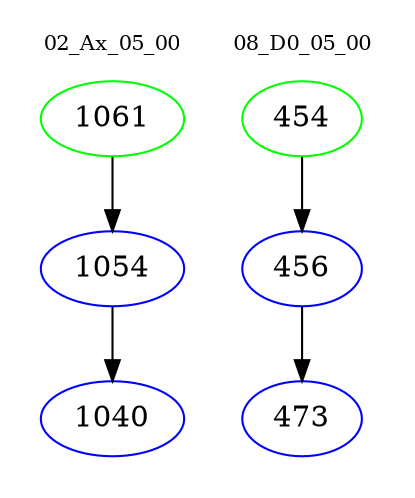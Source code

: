 digraph{
subgraph cluster_0 {
color = white
label = "02_Ax_05_00";
fontsize=10;
T0_1061 [label="1061", color="green"]
T0_1061 -> T0_1054 [color="black"]
T0_1054 [label="1054", color="blue"]
T0_1054 -> T0_1040 [color="black"]
T0_1040 [label="1040", color="blue"]
}
subgraph cluster_1 {
color = white
label = "08_D0_05_00";
fontsize=10;
T1_454 [label="454", color="green"]
T1_454 -> T1_456 [color="black"]
T1_456 [label="456", color="blue"]
T1_456 -> T1_473 [color="black"]
T1_473 [label="473", color="blue"]
}
}
